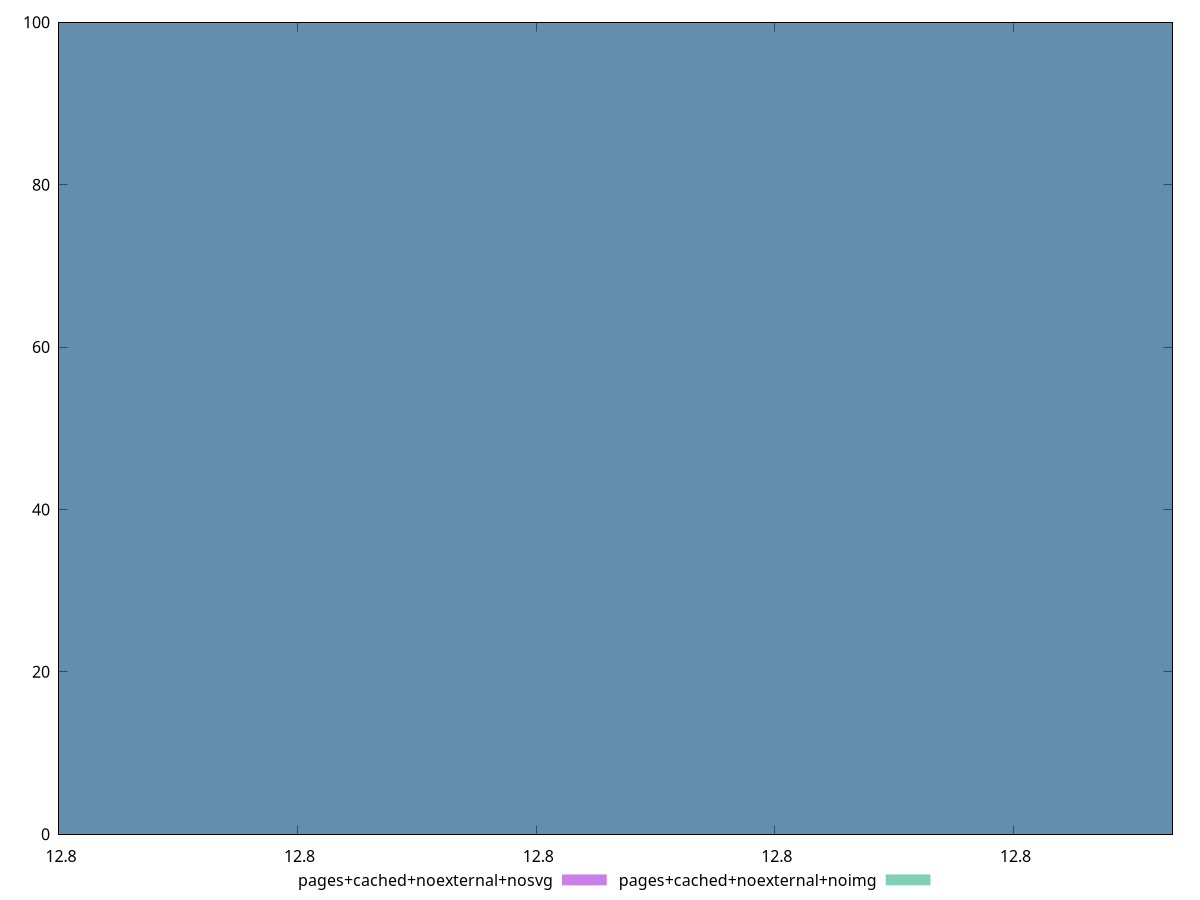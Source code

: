 reset
set terminal svg size 640, 500 enhanced background rgb 'white'
set output "reprap/estimated-input-latency/comparison/histogram/7_vs_8.svg"

$pagesCachedNoexternalNosvg <<EOF
12.800000000000002 100
EOF

$pagesCachedNoexternalNoimg <<EOF
12.800000000000002 100
EOF

set key outside below
set boxwidth 2.4947348240831937e-14
set yrange [0:100]
set style fill transparent solid 0.5 noborder

plot \
  $pagesCachedNoexternalNosvg title "pages+cached+noexternal+nosvg" with boxes, \
  $pagesCachedNoexternalNoimg title "pages+cached+noexternal+noimg" with boxes, \


reset